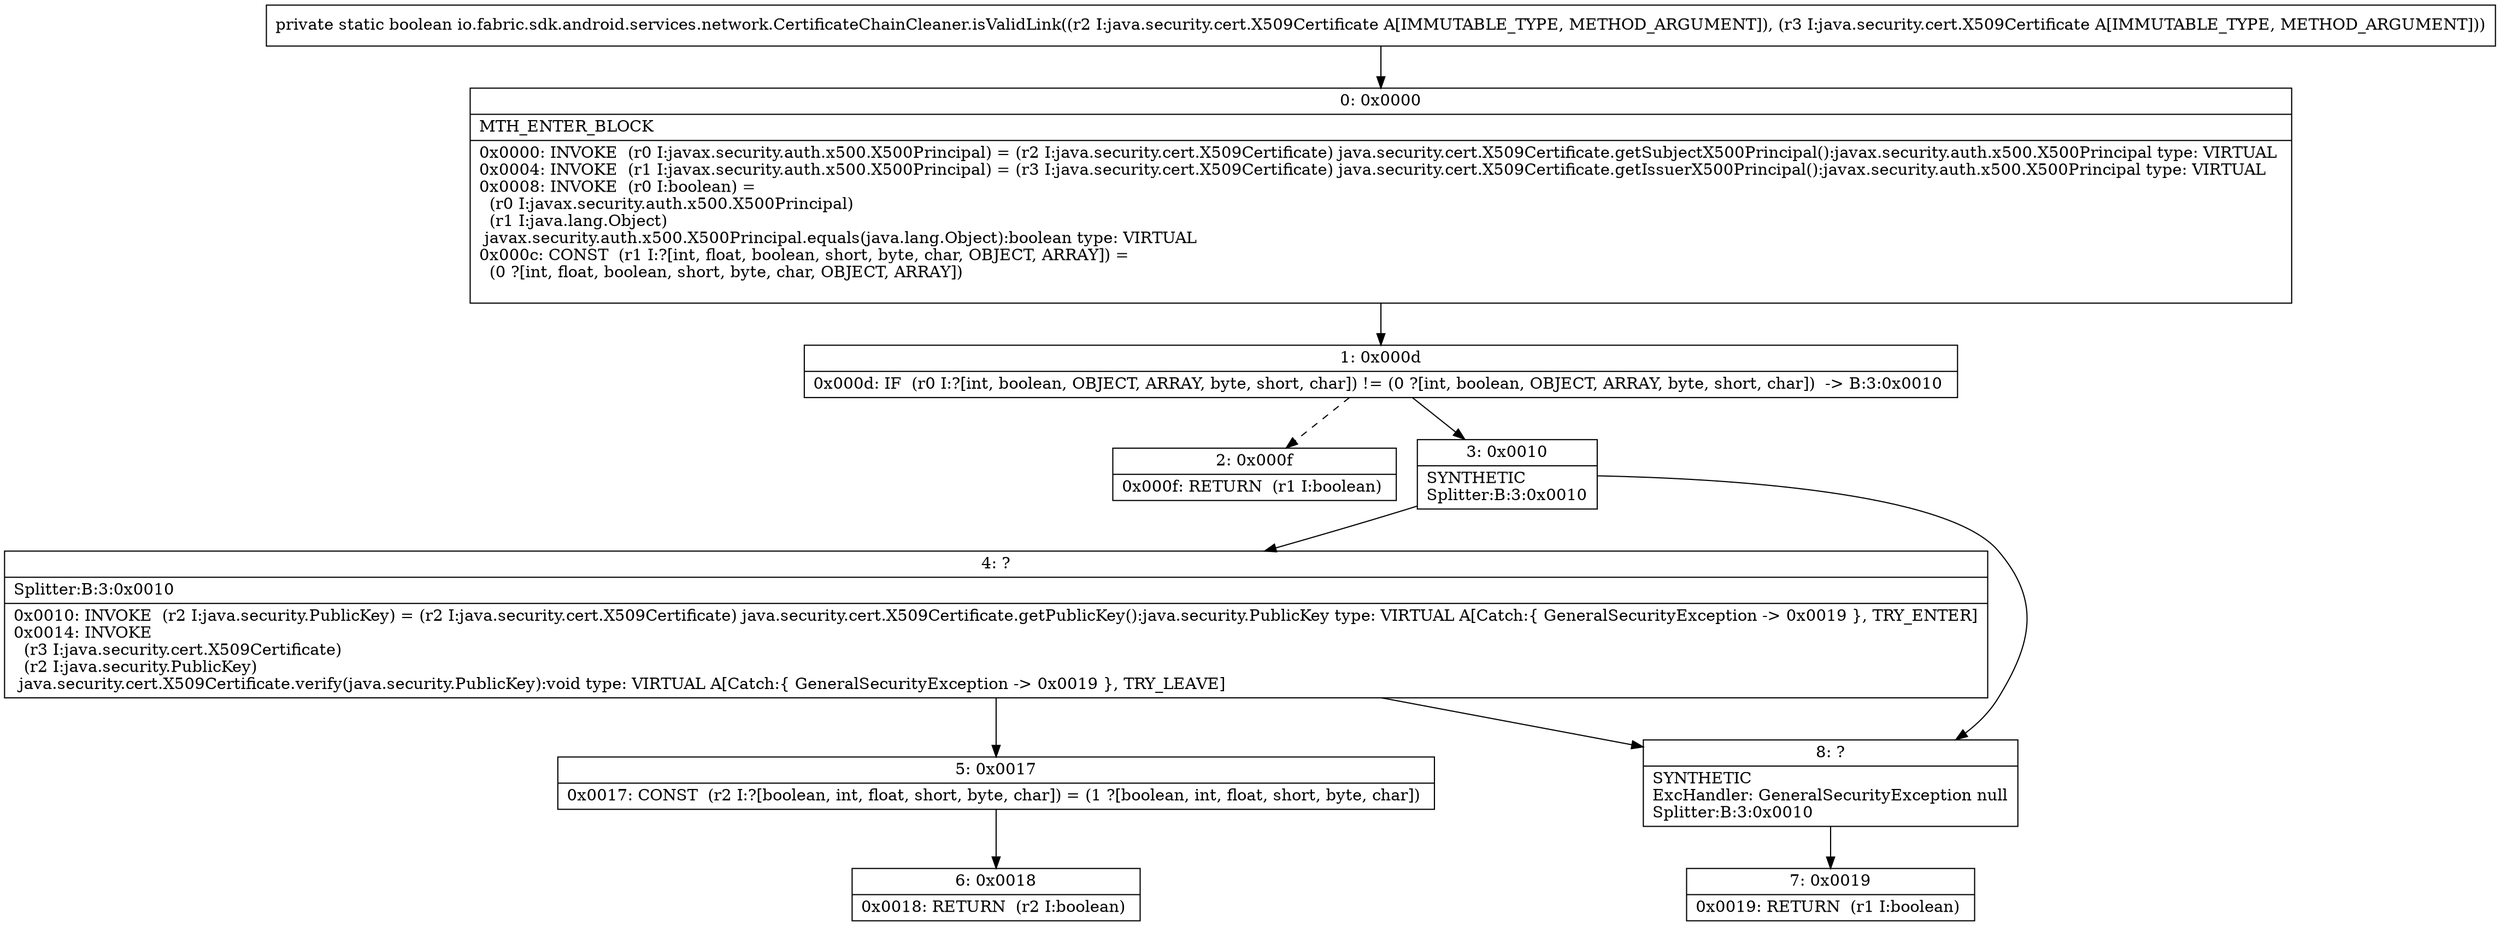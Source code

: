 digraph "CFG forio.fabric.sdk.android.services.network.CertificateChainCleaner.isValidLink(Ljava\/security\/cert\/X509Certificate;Ljava\/security\/cert\/X509Certificate;)Z" {
Node_0 [shape=record,label="{0\:\ 0x0000|MTH_ENTER_BLOCK\l|0x0000: INVOKE  (r0 I:javax.security.auth.x500.X500Principal) = (r2 I:java.security.cert.X509Certificate) java.security.cert.X509Certificate.getSubjectX500Principal():javax.security.auth.x500.X500Principal type: VIRTUAL \l0x0004: INVOKE  (r1 I:javax.security.auth.x500.X500Principal) = (r3 I:java.security.cert.X509Certificate) java.security.cert.X509Certificate.getIssuerX500Principal():javax.security.auth.x500.X500Principal type: VIRTUAL \l0x0008: INVOKE  (r0 I:boolean) = \l  (r0 I:javax.security.auth.x500.X500Principal)\l  (r1 I:java.lang.Object)\l javax.security.auth.x500.X500Principal.equals(java.lang.Object):boolean type: VIRTUAL \l0x000c: CONST  (r1 I:?[int, float, boolean, short, byte, char, OBJECT, ARRAY]) = \l  (0 ?[int, float, boolean, short, byte, char, OBJECT, ARRAY])\l \l}"];
Node_1 [shape=record,label="{1\:\ 0x000d|0x000d: IF  (r0 I:?[int, boolean, OBJECT, ARRAY, byte, short, char]) != (0 ?[int, boolean, OBJECT, ARRAY, byte, short, char])  \-\> B:3:0x0010 \l}"];
Node_2 [shape=record,label="{2\:\ 0x000f|0x000f: RETURN  (r1 I:boolean) \l}"];
Node_3 [shape=record,label="{3\:\ 0x0010|SYNTHETIC\lSplitter:B:3:0x0010\l}"];
Node_4 [shape=record,label="{4\:\ ?|Splitter:B:3:0x0010\l|0x0010: INVOKE  (r2 I:java.security.PublicKey) = (r2 I:java.security.cert.X509Certificate) java.security.cert.X509Certificate.getPublicKey():java.security.PublicKey type: VIRTUAL A[Catch:\{ GeneralSecurityException \-\> 0x0019 \}, TRY_ENTER]\l0x0014: INVOKE  \l  (r3 I:java.security.cert.X509Certificate)\l  (r2 I:java.security.PublicKey)\l java.security.cert.X509Certificate.verify(java.security.PublicKey):void type: VIRTUAL A[Catch:\{ GeneralSecurityException \-\> 0x0019 \}, TRY_LEAVE]\l}"];
Node_5 [shape=record,label="{5\:\ 0x0017|0x0017: CONST  (r2 I:?[boolean, int, float, short, byte, char]) = (1 ?[boolean, int, float, short, byte, char]) \l}"];
Node_6 [shape=record,label="{6\:\ 0x0018|0x0018: RETURN  (r2 I:boolean) \l}"];
Node_7 [shape=record,label="{7\:\ 0x0019|0x0019: RETURN  (r1 I:boolean) \l}"];
Node_8 [shape=record,label="{8\:\ ?|SYNTHETIC\lExcHandler: GeneralSecurityException null\lSplitter:B:3:0x0010\l}"];
MethodNode[shape=record,label="{private static boolean io.fabric.sdk.android.services.network.CertificateChainCleaner.isValidLink((r2 I:java.security.cert.X509Certificate A[IMMUTABLE_TYPE, METHOD_ARGUMENT]), (r3 I:java.security.cert.X509Certificate A[IMMUTABLE_TYPE, METHOD_ARGUMENT])) }"];
MethodNode -> Node_0;
Node_0 -> Node_1;
Node_1 -> Node_2[style=dashed];
Node_1 -> Node_3;
Node_3 -> Node_4;
Node_3 -> Node_8;
Node_4 -> Node_5;
Node_4 -> Node_8;
Node_5 -> Node_6;
Node_8 -> Node_7;
}

